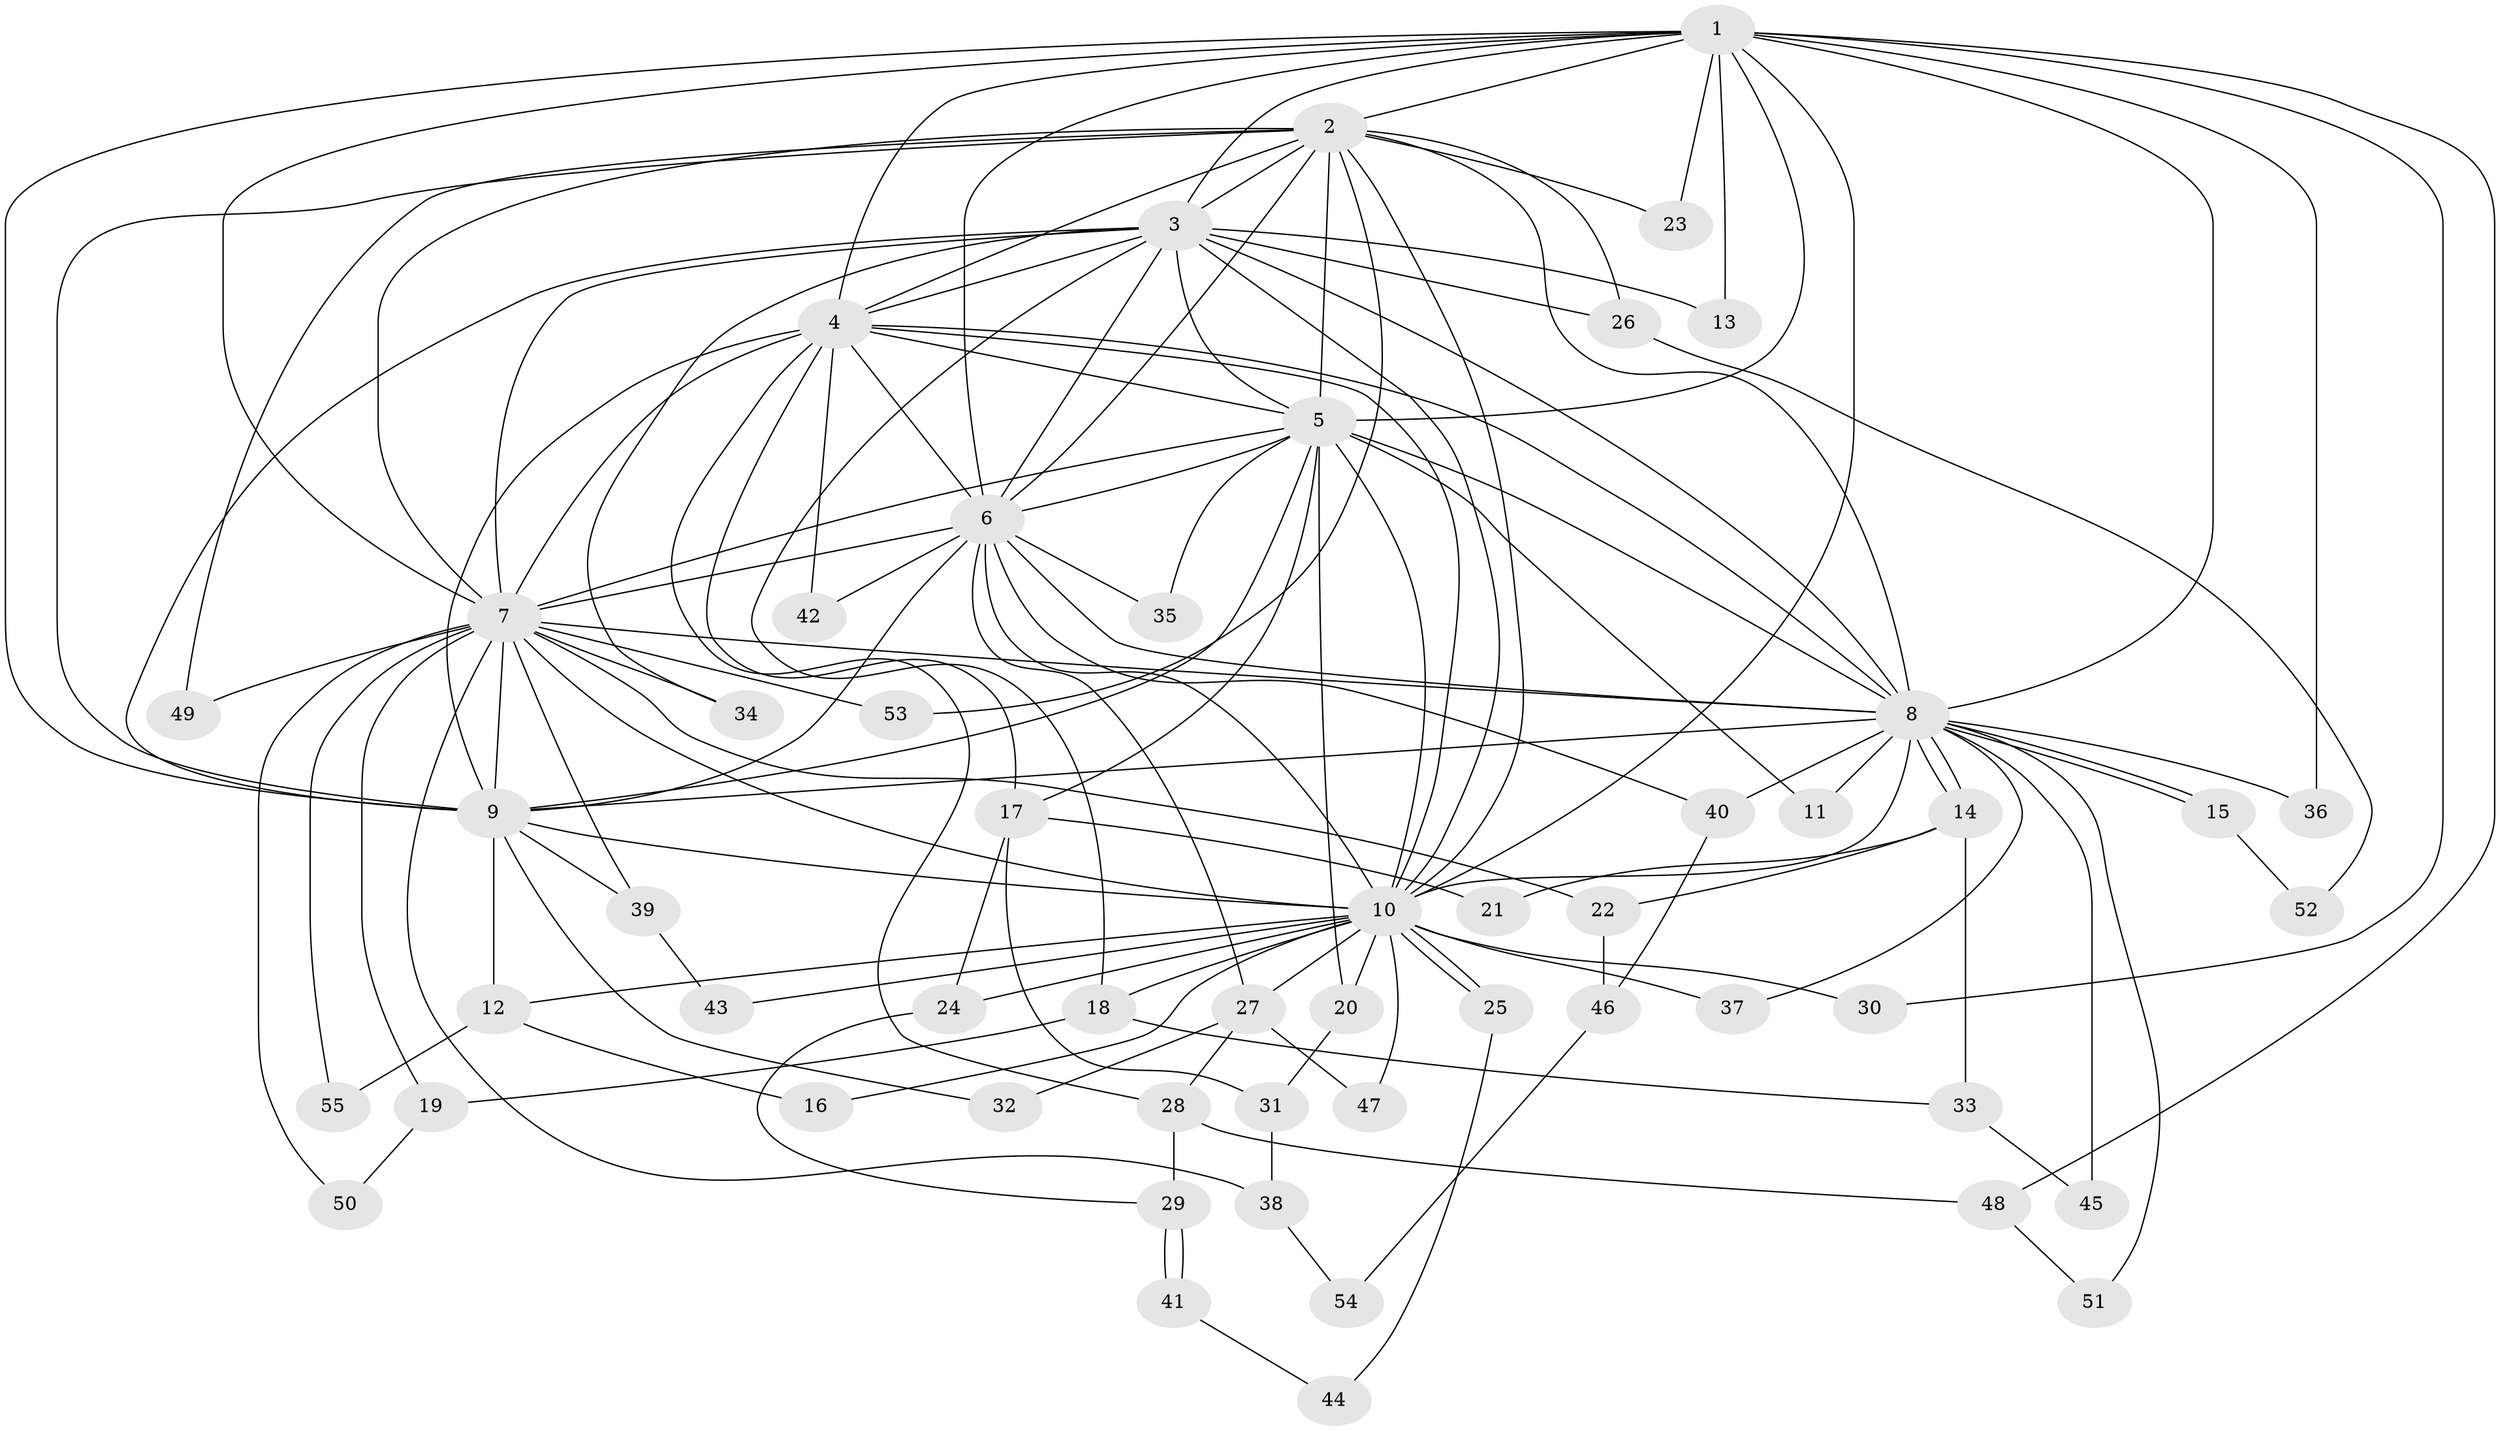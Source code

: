 // coarse degree distribution, {12: 0.08108108108108109, 15: 0.02702702702702703, 11: 0.05405405405405406, 16: 0.02702702702702703, 18: 0.02702702702702703, 17: 0.02702702702702703, 2: 0.40540540540540543, 3: 0.21621621621621623, 5: 0.10810810810810811, 4: 0.02702702702702703}
// Generated by graph-tools (version 1.1) at 2025/51/02/27/25 19:51:46]
// undirected, 55 vertices, 135 edges
graph export_dot {
graph [start="1"]
  node [color=gray90,style=filled];
  1;
  2;
  3;
  4;
  5;
  6;
  7;
  8;
  9;
  10;
  11;
  12;
  13;
  14;
  15;
  16;
  17;
  18;
  19;
  20;
  21;
  22;
  23;
  24;
  25;
  26;
  27;
  28;
  29;
  30;
  31;
  32;
  33;
  34;
  35;
  36;
  37;
  38;
  39;
  40;
  41;
  42;
  43;
  44;
  45;
  46;
  47;
  48;
  49;
  50;
  51;
  52;
  53;
  54;
  55;
  1 -- 2;
  1 -- 3;
  1 -- 4;
  1 -- 5;
  1 -- 6;
  1 -- 7;
  1 -- 8;
  1 -- 9;
  1 -- 10;
  1 -- 13;
  1 -- 23;
  1 -- 30;
  1 -- 36;
  1 -- 48;
  2 -- 3;
  2 -- 4;
  2 -- 5;
  2 -- 6;
  2 -- 7;
  2 -- 8;
  2 -- 9;
  2 -- 10;
  2 -- 23;
  2 -- 26;
  2 -- 49;
  2 -- 53;
  3 -- 4;
  3 -- 5;
  3 -- 6;
  3 -- 7;
  3 -- 8;
  3 -- 9;
  3 -- 10;
  3 -- 13;
  3 -- 18;
  3 -- 26;
  3 -- 34;
  4 -- 5;
  4 -- 6;
  4 -- 7;
  4 -- 8;
  4 -- 9;
  4 -- 10;
  4 -- 17;
  4 -- 28;
  4 -- 42;
  5 -- 6;
  5 -- 7;
  5 -- 8;
  5 -- 9;
  5 -- 10;
  5 -- 11;
  5 -- 17;
  5 -- 20;
  5 -- 35;
  6 -- 7;
  6 -- 8;
  6 -- 9;
  6 -- 10;
  6 -- 27;
  6 -- 35;
  6 -- 40;
  6 -- 42;
  7 -- 8;
  7 -- 9;
  7 -- 10;
  7 -- 19;
  7 -- 22;
  7 -- 34;
  7 -- 38;
  7 -- 39;
  7 -- 49;
  7 -- 50;
  7 -- 53;
  7 -- 55;
  8 -- 9;
  8 -- 10;
  8 -- 11;
  8 -- 14;
  8 -- 14;
  8 -- 15;
  8 -- 15;
  8 -- 36;
  8 -- 37;
  8 -- 40;
  8 -- 45;
  8 -- 51;
  9 -- 10;
  9 -- 12;
  9 -- 32;
  9 -- 39;
  10 -- 12;
  10 -- 16;
  10 -- 18;
  10 -- 20;
  10 -- 24;
  10 -- 25;
  10 -- 25;
  10 -- 27;
  10 -- 30;
  10 -- 37;
  10 -- 43;
  10 -- 47;
  12 -- 16;
  12 -- 55;
  14 -- 21;
  14 -- 22;
  14 -- 33;
  15 -- 52;
  17 -- 21;
  17 -- 24;
  17 -- 31;
  18 -- 19;
  18 -- 33;
  19 -- 50;
  20 -- 31;
  22 -- 46;
  24 -- 29;
  25 -- 44;
  26 -- 52;
  27 -- 28;
  27 -- 32;
  27 -- 47;
  28 -- 29;
  28 -- 48;
  29 -- 41;
  29 -- 41;
  31 -- 38;
  33 -- 45;
  38 -- 54;
  39 -- 43;
  40 -- 46;
  41 -- 44;
  46 -- 54;
  48 -- 51;
}
